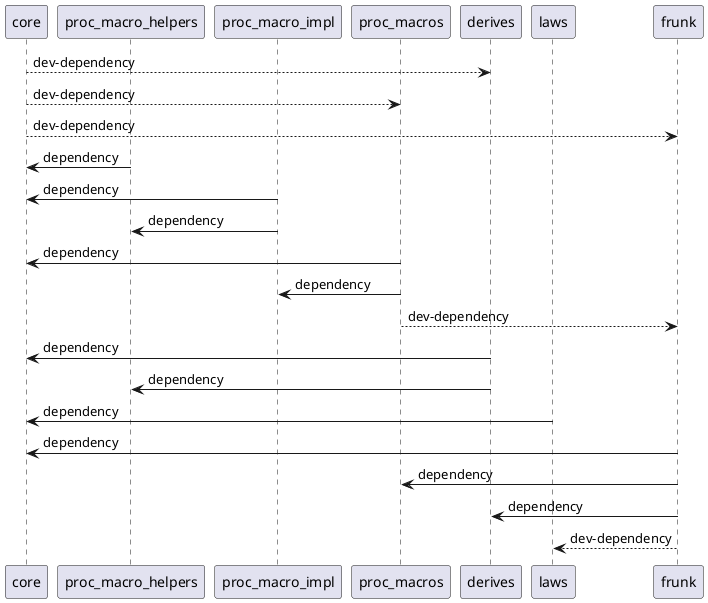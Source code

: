 @startuml
participant core as c
participant proc_macro_helpers as pmh
participant proc_macro_impl as pmi
participant proc_macros as pm
participant derives as d
participant laws as l
participant frunk as f

c --> d: dev-dependency
c --> pm: dev-dependency
c --> f: dev-dependency

pmh -> c: dependency

pmi -> c: dependency
pmi -> pmh: dependency

pm -> c: dependency
pm -> pmi: dependency
pm --> f: dev-dependency

d -> c: dependency
d -> pmh: dependency

l -> c: dependency

f -> c: dependency
f -> pm: dependency
f -> d: dependency
f --> l: dev-dependency
@enduml